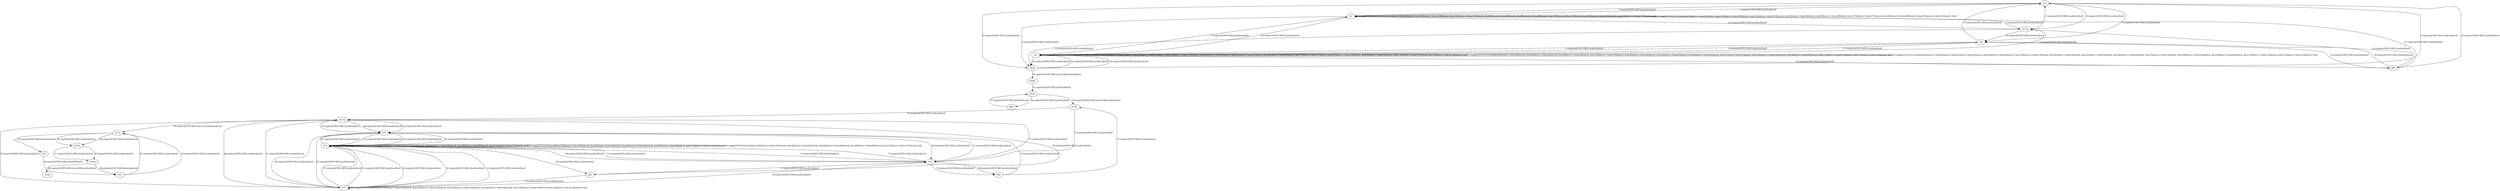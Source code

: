 # Total number of goals covered by this test: 1
# d39m --> d39p

digraph g {
"b1" -> "b2" [label = "1-explore[EXPLORE];/null/null/null"];
"b2" -> "b2" [label = "2-toggle[TOGGLE];/null/door2[false]:=!(door2[false]); door19[false]:=!(door19[false]); door21[false]:=!(door21[false]); door6[false]:=!(door6[false]); door9[false]:=!(door9[false]); door27[false]:=!(door27[false]); door28[false]:=!(door28[false]); door15[false]:=!(door15[false]); /null"];
"b2" -> "d19p" [label = "3-explore[EXPLORE];/null/null/null"];
"d19p" -> "b3" [label = "4-explore[EXPLORE];/null/null/null"];
"b3" -> "d27m" [label = "5-explore[EXPLORE];/null/null/null"];
"d27m" -> "b2" [label = "6-explore[EXPLORE];/null/null/null"];
"b2" -> "b1" [label = "7-explore[EXPLORE];/null/null/null"];
"b1" -> "d19p" [label = "8-explore[EXPLORE];/null/null/null"];
"d19p" -> "b1" [label = "9-explore[EXPLORE];/null/null/null"];
"b1" -> "d27m" [label = "10-explore[EXPLORE];/null/null/null"];
"d27m" -> "b1" [label = "11-explore[EXPLORE];/null/null/null"];
"b1" -> "b0" [label = "12-explore[EXPLORE];/null/null/null"];
"b0" -> "b3" [label = "13-explore[EXPLORE];/null/null/null"];
"b3" -> "b3" [label = "14-toggle[TOGGLE];/null/door0[false]:=!(door0[false]); door2[false]:=!(door2[false]); door3[false]:=!(door3[false]); door19[false]:=!(door19[false]); door4[false]:=!(door4[false]); door5[false]:=!(door5[false]); door6[false]:=!(door6[false]); door7[false]:=!(door7[false]); door39[false]:=!(door39[false]); door9[false]:=!(door9[false]); door13[false]:=!(door13[false]); door15[false]:=!(door15[false]); /null"];
"b3" -> "b3" [label = "15-toggle[TOGGLE];/null/door0[false]:=!(door0[false]); door2[false]:=!(door2[false]); door3[false]:=!(door3[false]); door19[false]:=!(door19[false]); door4[false]:=!(door4[false]); door5[false]:=!(door5[false]); door6[false]:=!(door6[false]); door7[false]:=!(door7[false]); door39[false]:=!(door39[false]); door9[false]:=!(door9[false]); door13[false]:=!(door13[false]); door15[false]:=!(door15[false]); /null"];
"b3" -> "b2" [label = "16-explore[EXPLORE];/null/null/null"];
"b2" -> "b3" [label = "17-explore[EXPLORE];/null/null/null"];
"b3" -> "b0" [label = "18-explore[EXPLORE];/null/null/null"];
"b0" -> "b1" [label = "19-explore[EXPLORE];/null/null/null"];
"b1" -> "gf0" [label = "20-explore[EXPLORE];/null/null/null"];
"gf0" -> "b2" [label = "21-explore[EXPLORE];/null/null/null"];
"b2" -> "b2" [label = "22-toggle[TOGGLE];/null/door2[false]:=!(door2[false]); door19[false]:=!(door19[false]); door21[false]:=!(door21[false]); door6[false]:=!(door6[false]); door9[false]:=!(door9[false]); door27[false]:=!(door27[false]); door28[false]:=!(door28[false]); door15[false]:=!(door15[false]); /null"];
"b2" -> "d27m" [label = "23-explore[EXPLORE];/null/null/null"];
"d27m" -> "b0" [label = "24-explore[EXPLORE];/null/null/null"];
"b0" -> "gf0" [label = "25-explore[EXPLORE];/null/null/null"];
"gf0" -> "b0" [label = "26-explore[EXPLORE];/null/null/null"];
"b0" -> "b3" [label = "27-explore[EXPLORE];/null/null/null"];
"b3" -> "d19p" [label = "28-explore[EXPLORE];/null/null/null"];
"d19p" -> "b3" [label = "29-explore[EXPLORE];/null/null/null"];
"b3" -> "b3" [label = "30-toggle[TOGGLE];/null/door0[false]:=!(door0[false]); door2[false]:=!(door2[false]); door3[false]:=!(door3[false]); door19[false]:=!(door19[false]); door4[false]:=!(door4[false]); door5[false]:=!(door5[false]); door6[false]:=!(door6[false]); door7[false]:=!(door7[false]); door39[false]:=!(door39[false]); door9[false]:=!(door9[false]); door13[false]:=!(door13[false]); door15[false]:=!(door15[false]); /null"];
"b3" -> "gf0" [label = "31-explore[EXPLORE];/null/null/null"];
"gf0" -> "d27m" [label = "32-explore[EXPLORE];/null/null/null"];
"d27m" -> "d19p" [label = "33-explore[EXPLORE];/null/null/null"];
"d19p" -> "d19m" [label = "34-explore[EXPLORE];/door19[false]/null/null"];
"d19m" -> "d15p" [label = "35-explore[EXPLORE];/null/null/null"];
"d15p" -> "b96" [label = "36-explore[EXPLORE];/null/null/null"];
"b96" -> "d15p" [label = "37-explore[EXPLORE];/null/null/null"];
"d15p" -> "d15m" [label = "38-explore[EXPLORE];/door15[false]/null/null"];
"d15m" -> "d11m" [label = "39-explore[EXPLORE];/null/null/null"];
"d11m" -> "b76" [label = "40-explore[EXPLORE];/null/null/null"];
"b76" -> "b75" [label = "41-explore[EXPLORE];/null/null/null"];
"b75" -> "b75" [label = "42-toggle[TOGGLE];/null/door32[false]:=!(door32[false]); door4[false]:=!(door4[false]); door6[false]:=!(door6[false]); door9[false]:=!(door9[false]); door11[false]:=!(door11[false]); /null"];
"b75" -> "b77" [label = "43-explore[EXPLORE];/null/null/null"];
"b77" -> "d11m" [label = "44-explore[EXPLORE];/null/null/null"];
"d11m" -> "b76" [label = "45-explore[EXPLORE];/null/null/null"];
"b76" -> "b77" [label = "46-explore[EXPLORE];/null/null/null"];
"b77" -> "b75" [label = "47-explore[EXPLORE];/null/null/null"];
"b75" -> "b75" [label = "48-toggle[TOGGLE];/null/door32[false]:=!(door32[false]); door4[false]:=!(door4[false]); door6[false]:=!(door6[false]); door9[false]:=!(door9[false]); door11[false]:=!(door11[false]); /null"];
"b75" -> "gf4" [label = "49-explore[EXPLORE];/null/null/null"];
"gf4" -> "b77" [label = "50-explore[EXPLORE];/null/null/null"];
"b77" -> "b75" [label = "51-explore[EXPLORE];/null/null/null"];
"b75" -> "b76" [label = "52-explore[EXPLORE];/null/null/null"];
"b76" -> "b75" [label = "53-explore[EXPLORE];/null/null/null"];
"b75" -> "b75" [label = "54-toggle[TOGGLE];/null/door32[false]:=!(door32[false]); door4[false]:=!(door4[false]); door6[false]:=!(door6[false]); door9[false]:=!(door9[false]); door11[false]:=!(door11[false]); /null"];
"b75" -> "b77" [label = "55-explore[EXPLORE];/null/null/null"];
"b77" -> "b74" [label = "56-explore[EXPLORE];/null/null/null"];
"b74" -> "gf4" [label = "57-explore[EXPLORE];/null/null/null"];
"gf4" -> "d11m" [label = "58-explore[EXPLORE];/null/null/null"];
"d11m" -> "b77" [label = "59-explore[EXPLORE];/null/null/null"];
"b77" -> "b77" [label = "60-toggle[TOGGLE];/null/door18[false]:=!(door18[false]); door23[false]:=!(door23[false]); door24[false]:=!(door24[false]); door9[false]:=!(door9[false]); door10[false]:=!(door10[false]); door14[false]:=!(door14[false]); /null"];
"b77" -> "d11m" [label = "61-explore[EXPLORE];/null/null/null"];
"d11m" -> "b76" [label = "62-explore[EXPLORE];/null/null/null"];
"b76" -> "b77" [label = "63-explore[EXPLORE];/null/null/null"];
"b77" -> "b75" [label = "64-explore[EXPLORE];/null/null/null"];
"b75" -> "b76" [label = "65-explore[EXPLORE];/null/null/null"];
"b76" -> "b74" [label = "66-explore[EXPLORE];/null/null/null"];
"b74" -> "b75" [label = "67-explore[EXPLORE];/null/null/null"];
"b75" -> "b74" [label = "68-explore[EXPLORE];/null/null/null"];
"b74" -> "d9p" [label = "69-explore[EXPLORE];/null/null/null"];
"d9p" -> "b76" [label = "70-explore[EXPLORE];/null/null/null"];
"b76" -> "b74" [label = "71-explore[EXPLORE];/null/null/null"];
"b74" -> "b75" [label = "72-explore[EXPLORE];/null/null/null"];
"b75" -> "b74" [label = "73-explore[EXPLORE];/null/null/null"];
"b74" -> "d9p" [label = "74-explore[EXPLORE];/null/null/null"];
"d9p" -> "d15m" [label = "75-explore[EXPLORE];/null/null/null"];
"d15m" -> "b74" [label = "76-explore[EXPLORE];/null/null/null"];
"b74" -> "d11m" [label = "77-explore[EXPLORE];/null/null/null"];
"d11m" -> "d11p" [label = "78-explore[EXPLORE];/door11[false]/null/null"];
"d11p" -> "b32" [label = "79-explore[EXPLORE];/null/null/null"];
"b32" -> "b31" [label = "80-explore[EXPLORE];/null/null/null"];
"b31" -> "d11p" [label = "81-explore[EXPLORE];/null/null/null"];
"d11p" -> "d23m" [label = "82-explore[EXPLORE];/null/null/null"];
"d23m" -> "d39m" [label = "83-explore[EXPLORE];/null/null/null"];
"d39m" -> "b31" [label = "84-explore[EXPLORE];/null/null/null"];
"b31" -> "d11p" [label = "85-explore[EXPLORE];/null/null/null"];
"d11p" -> "d23m" [label = "86-explore[EXPLORE];/null/null/null"];
"d23m" -> "d39m" [label = "87-explore[EXPLORE];/null/null/null"];
"d39m" -> "d39p" [label = "88-explore[EXPLORE];/door39[false]/null/null"];
}